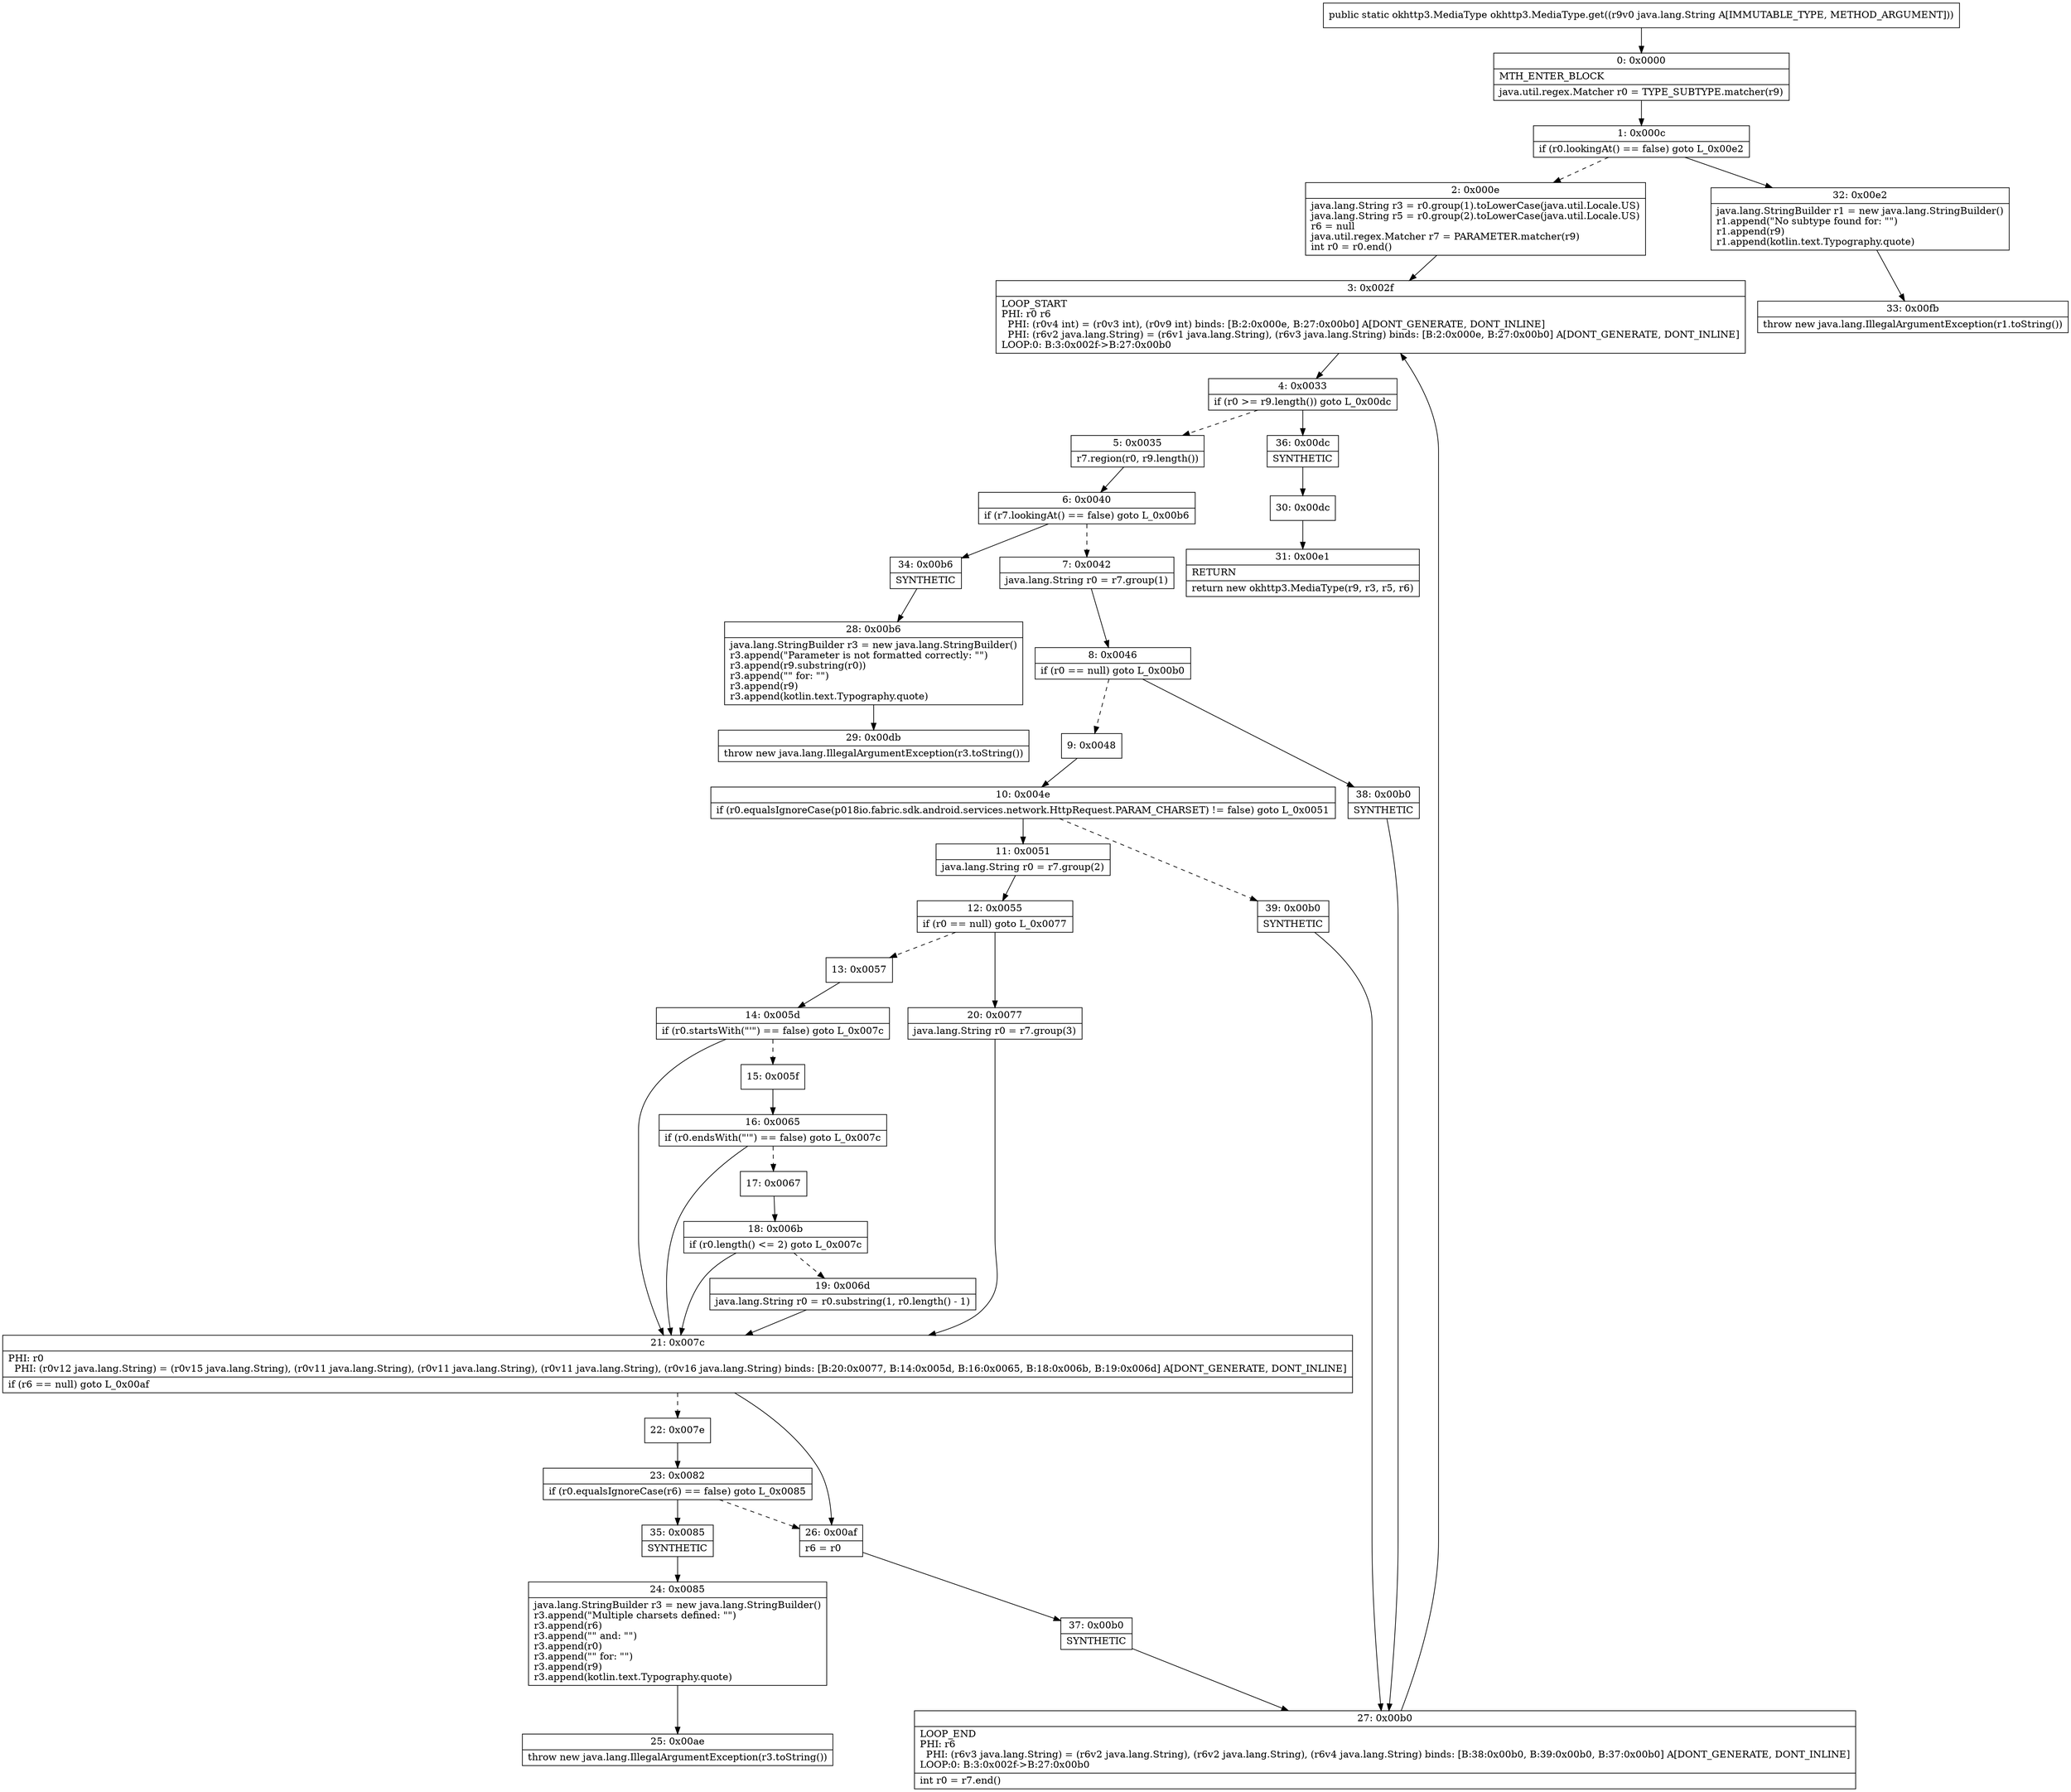 digraph "CFG forokhttp3.MediaType.get(Ljava\/lang\/String;)Lokhttp3\/MediaType;" {
Node_0 [shape=record,label="{0\:\ 0x0000|MTH_ENTER_BLOCK\l|java.util.regex.Matcher r0 = TYPE_SUBTYPE.matcher(r9)\l}"];
Node_1 [shape=record,label="{1\:\ 0x000c|if (r0.lookingAt() == false) goto L_0x00e2\l}"];
Node_2 [shape=record,label="{2\:\ 0x000e|java.lang.String r3 = r0.group(1).toLowerCase(java.util.Locale.US)\ljava.lang.String r5 = r0.group(2).toLowerCase(java.util.Locale.US)\lr6 = null\ljava.util.regex.Matcher r7 = PARAMETER.matcher(r9)\lint r0 = r0.end()\l}"];
Node_3 [shape=record,label="{3\:\ 0x002f|LOOP_START\lPHI: r0 r6 \l  PHI: (r0v4 int) = (r0v3 int), (r0v9 int) binds: [B:2:0x000e, B:27:0x00b0] A[DONT_GENERATE, DONT_INLINE]\l  PHI: (r6v2 java.lang.String) = (r6v1 java.lang.String), (r6v3 java.lang.String) binds: [B:2:0x000e, B:27:0x00b0] A[DONT_GENERATE, DONT_INLINE]\lLOOP:0: B:3:0x002f\-\>B:27:0x00b0\l}"];
Node_4 [shape=record,label="{4\:\ 0x0033|if (r0 \>= r9.length()) goto L_0x00dc\l}"];
Node_5 [shape=record,label="{5\:\ 0x0035|r7.region(r0, r9.length())\l}"];
Node_6 [shape=record,label="{6\:\ 0x0040|if (r7.lookingAt() == false) goto L_0x00b6\l}"];
Node_7 [shape=record,label="{7\:\ 0x0042|java.lang.String r0 = r7.group(1)\l}"];
Node_8 [shape=record,label="{8\:\ 0x0046|if (r0 == null) goto L_0x00b0\l}"];
Node_9 [shape=record,label="{9\:\ 0x0048}"];
Node_10 [shape=record,label="{10\:\ 0x004e|if (r0.equalsIgnoreCase(p018io.fabric.sdk.android.services.network.HttpRequest.PARAM_CHARSET) != false) goto L_0x0051\l}"];
Node_11 [shape=record,label="{11\:\ 0x0051|java.lang.String r0 = r7.group(2)\l}"];
Node_12 [shape=record,label="{12\:\ 0x0055|if (r0 == null) goto L_0x0077\l}"];
Node_13 [shape=record,label="{13\:\ 0x0057}"];
Node_14 [shape=record,label="{14\:\ 0x005d|if (r0.startsWith(\"'\") == false) goto L_0x007c\l}"];
Node_15 [shape=record,label="{15\:\ 0x005f}"];
Node_16 [shape=record,label="{16\:\ 0x0065|if (r0.endsWith(\"'\") == false) goto L_0x007c\l}"];
Node_17 [shape=record,label="{17\:\ 0x0067}"];
Node_18 [shape=record,label="{18\:\ 0x006b|if (r0.length() \<= 2) goto L_0x007c\l}"];
Node_19 [shape=record,label="{19\:\ 0x006d|java.lang.String r0 = r0.substring(1, r0.length() \- 1)\l}"];
Node_20 [shape=record,label="{20\:\ 0x0077|java.lang.String r0 = r7.group(3)\l}"];
Node_21 [shape=record,label="{21\:\ 0x007c|PHI: r0 \l  PHI: (r0v12 java.lang.String) = (r0v15 java.lang.String), (r0v11 java.lang.String), (r0v11 java.lang.String), (r0v11 java.lang.String), (r0v16 java.lang.String) binds: [B:20:0x0077, B:14:0x005d, B:16:0x0065, B:18:0x006b, B:19:0x006d] A[DONT_GENERATE, DONT_INLINE]\l|if (r6 == null) goto L_0x00af\l}"];
Node_22 [shape=record,label="{22\:\ 0x007e}"];
Node_23 [shape=record,label="{23\:\ 0x0082|if (r0.equalsIgnoreCase(r6) == false) goto L_0x0085\l}"];
Node_24 [shape=record,label="{24\:\ 0x0085|java.lang.StringBuilder r3 = new java.lang.StringBuilder()\lr3.append(\"Multiple charsets defined: \"\")\lr3.append(r6)\lr3.append(\"\" and: \"\")\lr3.append(r0)\lr3.append(\"\" for: \"\")\lr3.append(r9)\lr3.append(kotlin.text.Typography.quote)\l}"];
Node_25 [shape=record,label="{25\:\ 0x00ae|throw new java.lang.IllegalArgumentException(r3.toString())\l}"];
Node_26 [shape=record,label="{26\:\ 0x00af|r6 = r0\l}"];
Node_27 [shape=record,label="{27\:\ 0x00b0|LOOP_END\lPHI: r6 \l  PHI: (r6v3 java.lang.String) = (r6v2 java.lang.String), (r6v2 java.lang.String), (r6v4 java.lang.String) binds: [B:38:0x00b0, B:39:0x00b0, B:37:0x00b0] A[DONT_GENERATE, DONT_INLINE]\lLOOP:0: B:3:0x002f\-\>B:27:0x00b0\l|int r0 = r7.end()\l}"];
Node_28 [shape=record,label="{28\:\ 0x00b6|java.lang.StringBuilder r3 = new java.lang.StringBuilder()\lr3.append(\"Parameter is not formatted correctly: \"\")\lr3.append(r9.substring(r0))\lr3.append(\"\" for: \"\")\lr3.append(r9)\lr3.append(kotlin.text.Typography.quote)\l}"];
Node_29 [shape=record,label="{29\:\ 0x00db|throw new java.lang.IllegalArgumentException(r3.toString())\l}"];
Node_30 [shape=record,label="{30\:\ 0x00dc}"];
Node_31 [shape=record,label="{31\:\ 0x00e1|RETURN\l|return new okhttp3.MediaType(r9, r3, r5, r6)\l}"];
Node_32 [shape=record,label="{32\:\ 0x00e2|java.lang.StringBuilder r1 = new java.lang.StringBuilder()\lr1.append(\"No subtype found for: \"\")\lr1.append(r9)\lr1.append(kotlin.text.Typography.quote)\l}"];
Node_33 [shape=record,label="{33\:\ 0x00fb|throw new java.lang.IllegalArgumentException(r1.toString())\l}"];
Node_34 [shape=record,label="{34\:\ 0x00b6|SYNTHETIC\l}"];
Node_35 [shape=record,label="{35\:\ 0x0085|SYNTHETIC\l}"];
Node_36 [shape=record,label="{36\:\ 0x00dc|SYNTHETIC\l}"];
Node_37 [shape=record,label="{37\:\ 0x00b0|SYNTHETIC\l}"];
Node_38 [shape=record,label="{38\:\ 0x00b0|SYNTHETIC\l}"];
Node_39 [shape=record,label="{39\:\ 0x00b0|SYNTHETIC\l}"];
MethodNode[shape=record,label="{public static okhttp3.MediaType okhttp3.MediaType.get((r9v0 java.lang.String A[IMMUTABLE_TYPE, METHOD_ARGUMENT])) }"];
MethodNode -> Node_0;
Node_0 -> Node_1;
Node_1 -> Node_2[style=dashed];
Node_1 -> Node_32;
Node_2 -> Node_3;
Node_3 -> Node_4;
Node_4 -> Node_5[style=dashed];
Node_4 -> Node_36;
Node_5 -> Node_6;
Node_6 -> Node_7[style=dashed];
Node_6 -> Node_34;
Node_7 -> Node_8;
Node_8 -> Node_9[style=dashed];
Node_8 -> Node_38;
Node_9 -> Node_10;
Node_10 -> Node_11;
Node_10 -> Node_39[style=dashed];
Node_11 -> Node_12;
Node_12 -> Node_13[style=dashed];
Node_12 -> Node_20;
Node_13 -> Node_14;
Node_14 -> Node_15[style=dashed];
Node_14 -> Node_21;
Node_15 -> Node_16;
Node_16 -> Node_17[style=dashed];
Node_16 -> Node_21;
Node_17 -> Node_18;
Node_18 -> Node_19[style=dashed];
Node_18 -> Node_21;
Node_19 -> Node_21;
Node_20 -> Node_21;
Node_21 -> Node_22[style=dashed];
Node_21 -> Node_26;
Node_22 -> Node_23;
Node_23 -> Node_26[style=dashed];
Node_23 -> Node_35;
Node_24 -> Node_25;
Node_26 -> Node_37;
Node_27 -> Node_3;
Node_28 -> Node_29;
Node_30 -> Node_31;
Node_32 -> Node_33;
Node_34 -> Node_28;
Node_35 -> Node_24;
Node_36 -> Node_30;
Node_37 -> Node_27;
Node_38 -> Node_27;
Node_39 -> Node_27;
}

